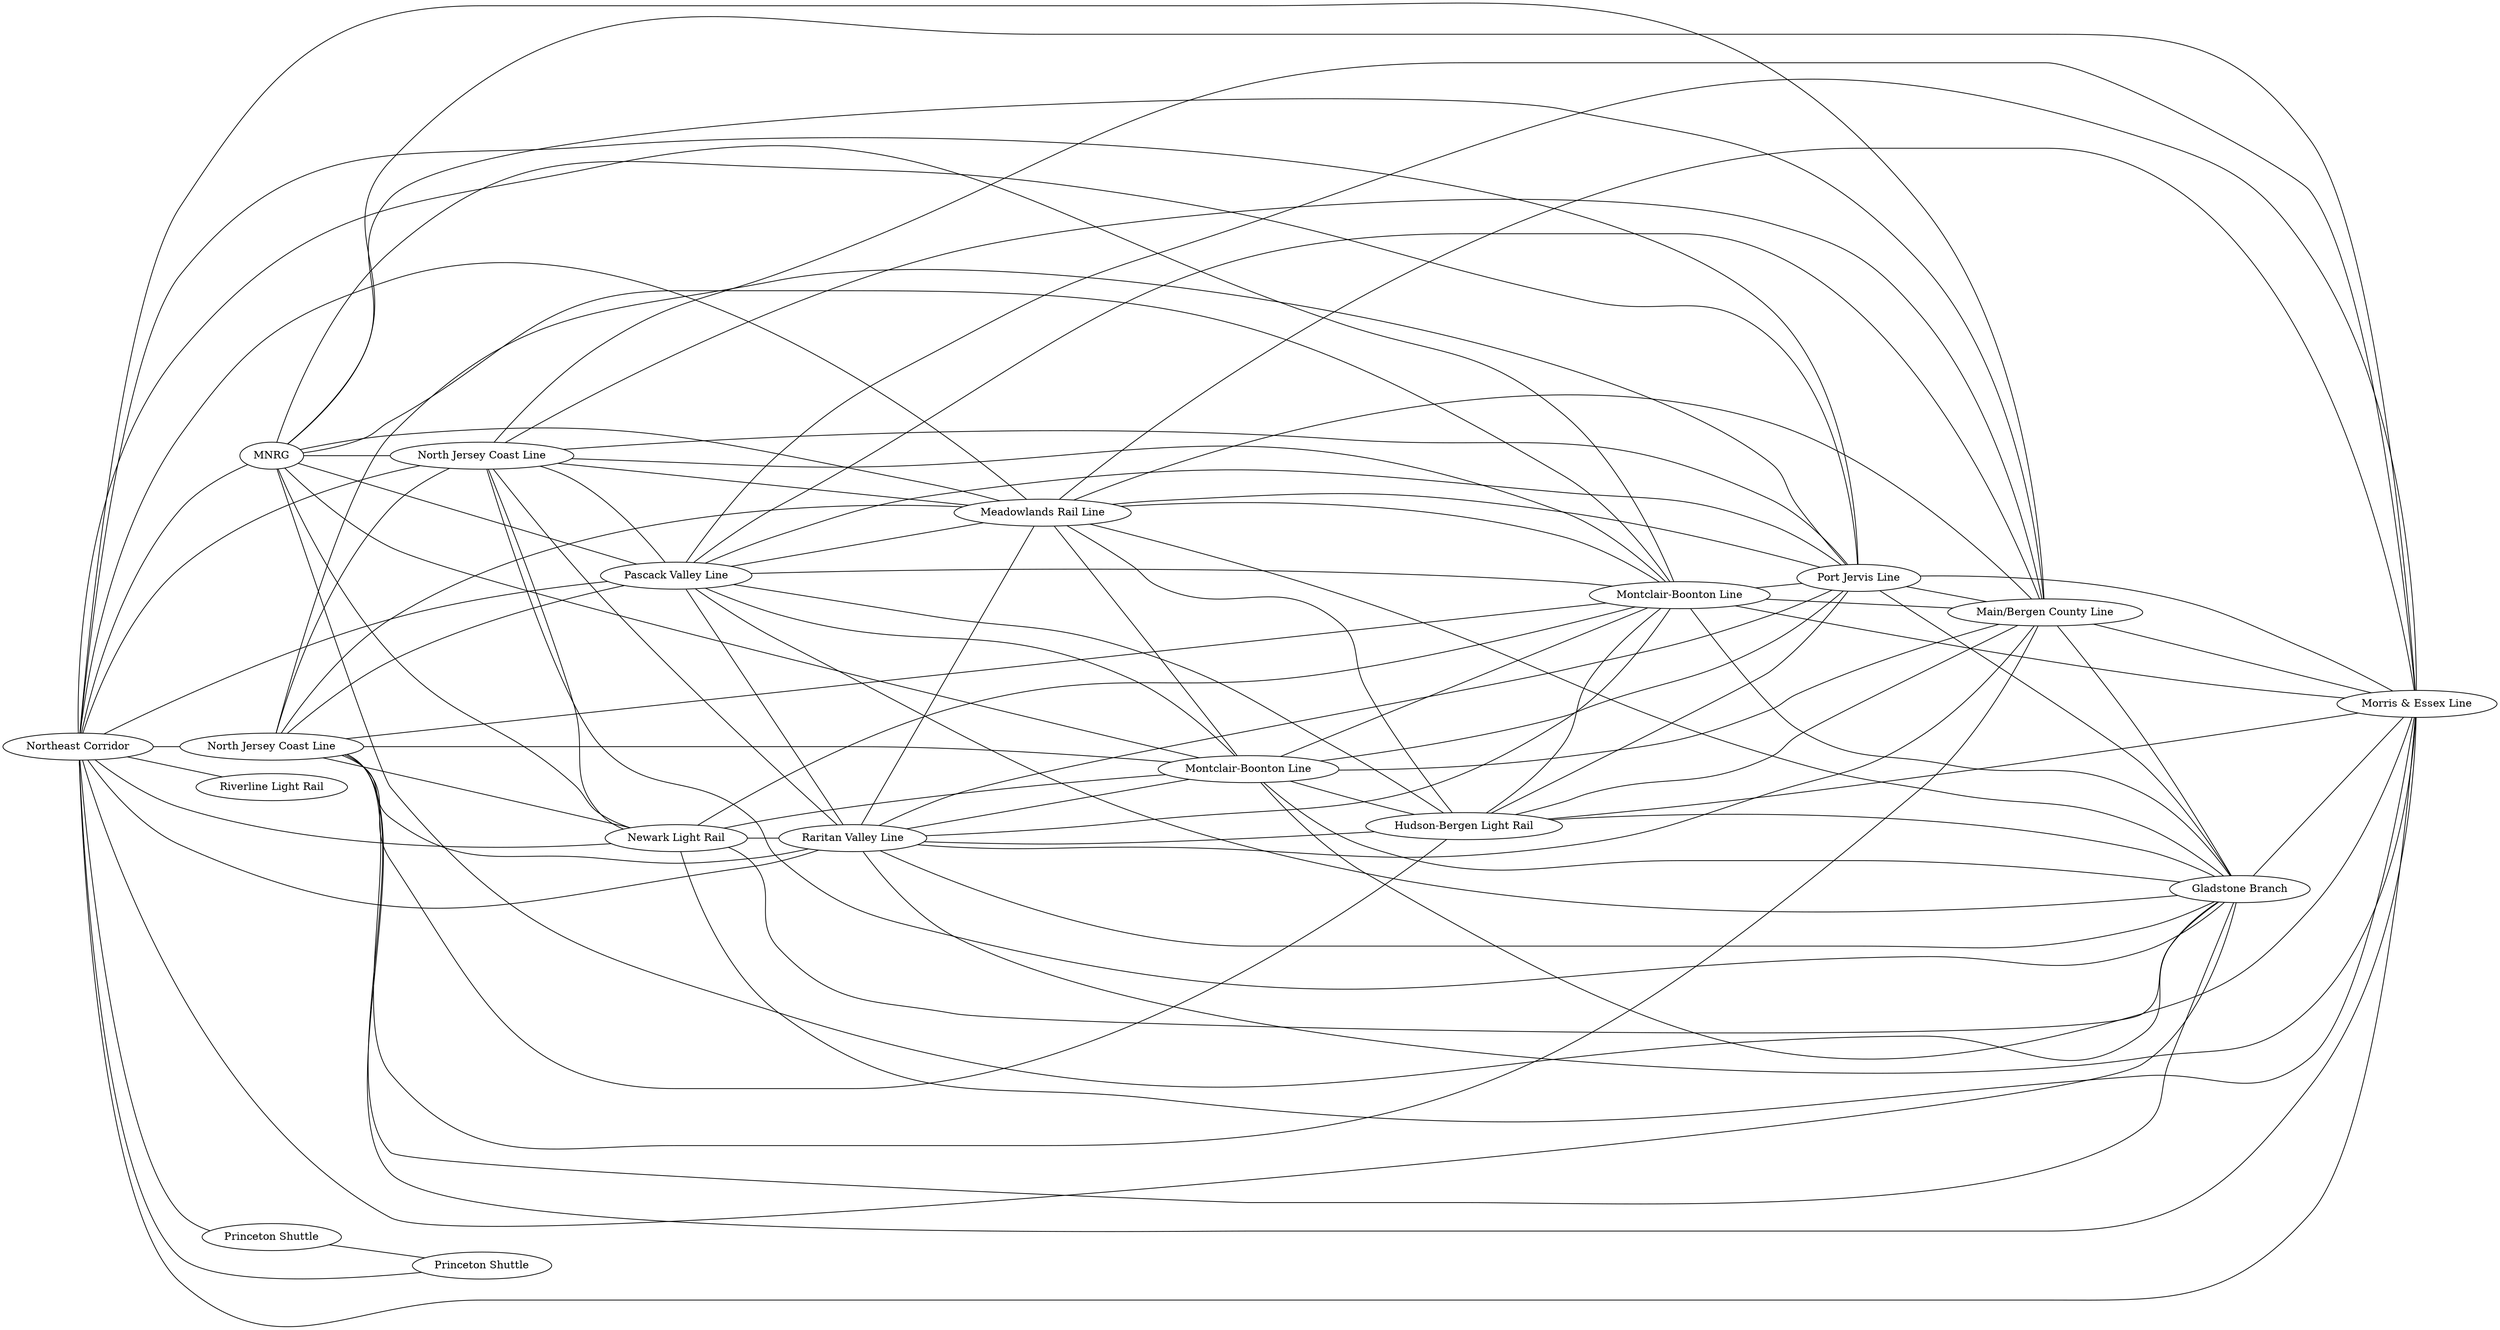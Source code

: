 graph
		"unix" {
			rankdir=LR;
	11 [label="Northeast Corridor"];
10 [label="MNRG"];
11--10
11 [label="Northeast Corridor"];
13 [label="North Jersey Coast Line"];
11--13
11 [label="Northeast Corridor"];
12 [label="North Jersey Coast Line"];
11--12
11 [label="Northeast Corridor"];
15 [label="Pascack Valley Line"];
11--15
11 [label="Northeast Corridor"];
14 [label="Newark Light Rail"];
11--14
11 [label="Northeast Corridor"];
17 [label="Raritan Valley Line"];
11--17
11 [label="Northeast Corridor"];
16 [label="Princeton Shuttle"];
11--16
11 [label="Northeast Corridor"];
19 [label="Meadowlands Rail Line"];
11--19
11 [label="Northeast Corridor"];
18 [label="Riverline Light Rail"];
11--18
11 [label="Northeast Corridor"];
1 [label="Princeton Shuttle"];
11--1
11 [label="Northeast Corridor"];
4 [label="Montclair-Boonton Line"];
11--4
11 [label="Northeast Corridor"];
7 [label="Port Jervis Line"];
11--7
11 [label="Northeast Corridor"];
6 [label="Main/Bergen County Line"];
11--6
11 [label="Northeast Corridor"];
9 [label="Gladstone Branch"];
11--9
11 [label="Northeast Corridor"];
8 [label="Morris & Essex Line"];
11--8
10 [label="MNRG"];
12 [label="North Jersey Coast Line"];
10--12
10 [label="MNRG"];
15 [label="Pascack Valley Line"];
10--15
10 [label="MNRG"];
14 [label="Newark Light Rail"];
10--14
10 [label="MNRG"];
19 [label="Meadowlands Rail Line"];
10--19
10 [label="MNRG"];
3 [label="Montclair-Boonton Line"];
10--3
10 [label="MNRG"];
4 [label="Montclair-Boonton Line"];
10--4
10 [label="MNRG"];
7 [label="Port Jervis Line"];
10--7
10 [label="MNRG"];
6 [label="Main/Bergen County Line"];
10--6
10 [label="MNRG"];
9 [label="Gladstone Branch"];
10--9
10 [label="MNRG"];
8 [label="Morris & Essex Line"];
10--8
13 [label="North Jersey Coast Line"];
12 [label="North Jersey Coast Line"];
13--12
13 [label="North Jersey Coast Line"];
15 [label="Pascack Valley Line"];
13--15
13 [label="North Jersey Coast Line"];
14 [label="Newark Light Rail"];
13--14
13 [label="North Jersey Coast Line"];
17 [label="Raritan Valley Line"];
13--17
13 [label="North Jersey Coast Line"];
19 [label="Meadowlands Rail Line"];
13--19
13 [label="North Jersey Coast Line"];
3 [label="Montclair-Boonton Line"];
13--3
13 [label="North Jersey Coast Line"];
5 [label="Hudson-Bergen Light Rail"];
13--5
13 [label="North Jersey Coast Line"];
4 [label="Montclair-Boonton Line"];
13--4
13 [label="North Jersey Coast Line"];
7 [label="Port Jervis Line"];
13--7
13 [label="North Jersey Coast Line"];
6 [label="Main/Bergen County Line"];
13--6
13 [label="North Jersey Coast Line"];
9 [label="Gladstone Branch"];
13--9
13 [label="North Jersey Coast Line"];
8 [label="Morris & Essex Line"];
13--8
12 [label="North Jersey Coast Line"];
15 [label="Pascack Valley Line"];
12--15
12 [label="North Jersey Coast Line"];
14 [label="Newark Light Rail"];
12--14
12 [label="North Jersey Coast Line"];
17 [label="Raritan Valley Line"];
12--17
12 [label="North Jersey Coast Line"];
19 [label="Meadowlands Rail Line"];
12--19
12 [label="North Jersey Coast Line"];
4 [label="Montclair-Boonton Line"];
12--4
12 [label="North Jersey Coast Line"];
7 [label="Port Jervis Line"];
12--7
12 [label="North Jersey Coast Line"];
6 [label="Main/Bergen County Line"];
12--6
12 [label="North Jersey Coast Line"];
9 [label="Gladstone Branch"];
12--9
12 [label="North Jersey Coast Line"];
8 [label="Morris & Essex Line"];
12--8
15 [label="Pascack Valley Line"];
17 [label="Raritan Valley Line"];
15--17
15 [label="Pascack Valley Line"];
19 [label="Meadowlands Rail Line"];
15--19
15 [label="Pascack Valley Line"];
3 [label="Montclair-Boonton Line"];
15--3
15 [label="Pascack Valley Line"];
5 [label="Hudson-Bergen Light Rail"];
15--5
15 [label="Pascack Valley Line"];
4 [label="Montclair-Boonton Line"];
15--4
15 [label="Pascack Valley Line"];
7 [label="Port Jervis Line"];
15--7
15 [label="Pascack Valley Line"];
6 [label="Main/Bergen County Line"];
15--6
15 [label="Pascack Valley Line"];
9 [label="Gladstone Branch"];
15--9
15 [label="Pascack Valley Line"];
8 [label="Morris & Essex Line"];
15--8
14 [label="Newark Light Rail"];
17 [label="Raritan Valley Line"];
14--17
14 [label="Newark Light Rail"];
3 [label="Montclair-Boonton Line"];
14--3
14 [label="Newark Light Rail"];
4 [label="Montclair-Boonton Line"];
14--4
14 [label="Newark Light Rail"];
9 [label="Gladstone Branch"];
14--9
14 [label="Newark Light Rail"];
8 [label="Morris & Essex Line"];
14--8
17 [label="Raritan Valley Line"];
19 [label="Meadowlands Rail Line"];
17--19
17 [label="Raritan Valley Line"];
3 [label="Montclair-Boonton Line"];
17--3
17 [label="Raritan Valley Line"];
5 [label="Hudson-Bergen Light Rail"];
17--5
17 [label="Raritan Valley Line"];
4 [label="Montclair-Boonton Line"];
17--4
17 [label="Raritan Valley Line"];
7 [label="Port Jervis Line"];
17--7
17 [label="Raritan Valley Line"];
6 [label="Main/Bergen County Line"];
17--6
17 [label="Raritan Valley Line"];
9 [label="Gladstone Branch"];
17--9
17 [label="Raritan Valley Line"];
8 [label="Morris & Essex Line"];
17--8
16 [label="Princeton Shuttle"];
1 [label="Princeton Shuttle"];
16--1
19 [label="Meadowlands Rail Line"];
3 [label="Montclair-Boonton Line"];
19--3
19 [label="Meadowlands Rail Line"];
5 [label="Hudson-Bergen Light Rail"];
19--5
19 [label="Meadowlands Rail Line"];
4 [label="Montclair-Boonton Line"];
19--4
19 [label="Meadowlands Rail Line"];
7 [label="Port Jervis Line"];
19--7
19 [label="Meadowlands Rail Line"];
6 [label="Main/Bergen County Line"];
19--6
19 [label="Meadowlands Rail Line"];
9 [label="Gladstone Branch"];
19--9
19 [label="Meadowlands Rail Line"];
8 [label="Morris & Essex Line"];
19--8
3 [label="Montclair-Boonton Line"];
5 [label="Hudson-Bergen Light Rail"];
3--5
3 [label="Montclair-Boonton Line"];
4 [label="Montclair-Boonton Line"];
3--4
3 [label="Montclair-Boonton Line"];
7 [label="Port Jervis Line"];
3--7
3 [label="Montclair-Boonton Line"];
6 [label="Main/Bergen County Line"];
3--6
3 [label="Montclair-Boonton Line"];
9 [label="Gladstone Branch"];
3--9
3 [label="Montclair-Boonton Line"];
8 [label="Morris & Essex Line"];
3--8
5 [label="Hudson-Bergen Light Rail"];
4 [label="Montclair-Boonton Line"];
5--4
5 [label="Hudson-Bergen Light Rail"];
7 [label="Port Jervis Line"];
5--7
5 [label="Hudson-Bergen Light Rail"];
6 [label="Main/Bergen County Line"];
5--6
5 [label="Hudson-Bergen Light Rail"];
9 [label="Gladstone Branch"];
5--9
5 [label="Hudson-Bergen Light Rail"];
8 [label="Morris & Essex Line"];
5--8
4 [label="Montclair-Boonton Line"];
7 [label="Port Jervis Line"];
4--7
4 [label="Montclair-Boonton Line"];
6 [label="Main/Bergen County Line"];
4--6
4 [label="Montclair-Boonton Line"];
9 [label="Gladstone Branch"];
4--9
4 [label="Montclair-Boonton Line"];
8 [label="Morris & Essex Line"];
4--8
7 [label="Port Jervis Line"];
6 [label="Main/Bergen County Line"];
7--6
7 [label="Port Jervis Line"];
9 [label="Gladstone Branch"];
7--9
7 [label="Port Jervis Line"];
8 [label="Morris & Essex Line"];
7--8
6 [label="Main/Bergen County Line"];
9 [label="Gladstone Branch"];
6--9
6 [label="Main/Bergen County Line"];
8 [label="Morris & Essex Line"];
6--8
9 [label="Gladstone Branch"];
8 [label="Morris & Essex Line"];
9--8

	}